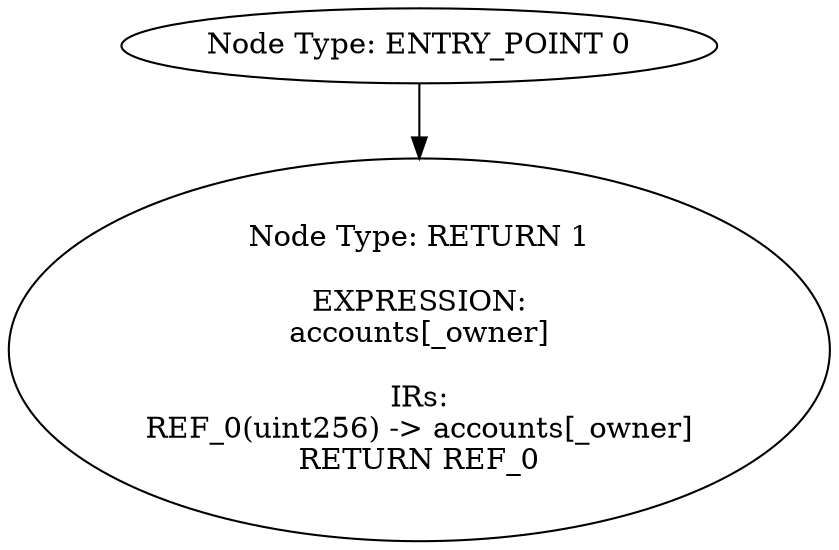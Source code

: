 digraph{
0[label="Node Type: ENTRY_POINT 0
"];
0->1;
1[label="Node Type: RETURN 1

EXPRESSION:
accounts[_owner]

IRs:
REF_0(uint256) -> accounts[_owner]
RETURN REF_0"];
}
